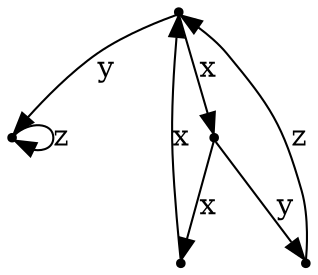 digraph G {
"Gv1" [shape=point];
"Gv1" -> "Gv5" [label="y"];
"Gv1" -> "Gv3" [label="x"];
"Gv2" [shape=point];
"Gv2" -> "Gv1" [label="x"];
"Gv3" [shape=point];
"Gv3" -> "Gv4" [label="y"];
"Gv3" -> "Gv2" [label="x"];
"Gv4" [shape=point];
"Gv4" -> "Gv1" [label="z"];
"Gv5" [shape=point];
"Gv5" -> "Gv5" [label="z"];
}
